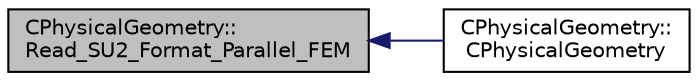 digraph "CPhysicalGeometry::Read_SU2_Format_Parallel_FEM"
{
  edge [fontname="Helvetica",fontsize="10",labelfontname="Helvetica",labelfontsize="10"];
  node [fontname="Helvetica",fontsize="10",shape=record];
  rankdir="LR";
  Node974 [label="CPhysicalGeometry::\lRead_SU2_Format_Parallel_FEM",height=0.2,width=0.4,color="black", fillcolor="grey75", style="filled", fontcolor="black"];
  Node974 -> Node975 [dir="back",color="midnightblue",fontsize="10",style="solid",fontname="Helvetica"];
  Node975 [label="CPhysicalGeometry::\lCPhysicalGeometry",height=0.2,width=0.4,color="black", fillcolor="white", style="filled",URL="$class_c_physical_geometry.html#a075a737b341a64de5463ddd41096692e",tooltip="Reads the geometry of the grid and adjust the boundary conditions with the configuration file..."];
}
